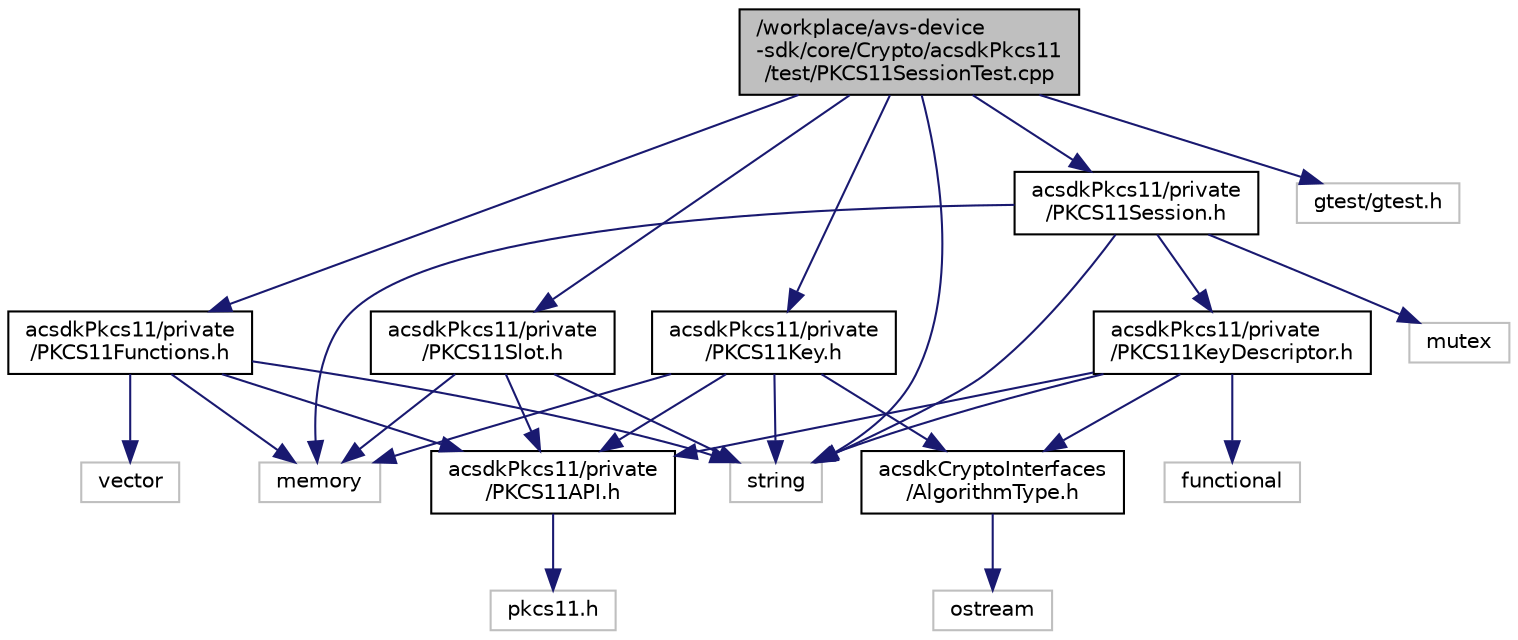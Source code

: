 digraph "/workplace/avs-device-sdk/core/Crypto/acsdkPkcs11/test/PKCS11SessionTest.cpp"
{
 // LATEX_PDF_SIZE
  edge [fontname="Helvetica",fontsize="10",labelfontname="Helvetica",labelfontsize="10"];
  node [fontname="Helvetica",fontsize="10",shape=record];
  Node1 [label="/workplace/avs-device\l-sdk/core/Crypto/acsdkPkcs11\l/test/PKCS11SessionTest.cpp",height=0.2,width=0.4,color="black", fillcolor="grey75", style="filled", fontcolor="black",tooltip=" "];
  Node1 -> Node2 [color="midnightblue",fontsize="10",style="solid",fontname="Helvetica"];
  Node2 [label="string",height=0.2,width=0.4,color="grey75", fillcolor="white", style="filled",tooltip=" "];
  Node1 -> Node3 [color="midnightblue",fontsize="10",style="solid",fontname="Helvetica"];
  Node3 [label="gtest/gtest.h",height=0.2,width=0.4,color="grey75", fillcolor="white", style="filled",tooltip=" "];
  Node1 -> Node4 [color="midnightblue",fontsize="10",style="solid",fontname="Helvetica"];
  Node4 [label="acsdkPkcs11/private\l/PKCS11Functions.h",height=0.2,width=0.4,color="black", fillcolor="white", style="filled",URL="$_p_k_c_s11_functions_8h.html",tooltip=" "];
  Node4 -> Node5 [color="midnightblue",fontsize="10",style="solid",fontname="Helvetica"];
  Node5 [label="memory",height=0.2,width=0.4,color="grey75", fillcolor="white", style="filled",tooltip=" "];
  Node4 -> Node2 [color="midnightblue",fontsize="10",style="solid",fontname="Helvetica"];
  Node4 -> Node6 [color="midnightblue",fontsize="10",style="solid",fontname="Helvetica"];
  Node6 [label="vector",height=0.2,width=0.4,color="grey75", fillcolor="white", style="filled",tooltip=" "];
  Node4 -> Node7 [color="midnightblue",fontsize="10",style="solid",fontname="Helvetica"];
  Node7 [label="acsdkPkcs11/private\l/PKCS11API.h",height=0.2,width=0.4,color="black", fillcolor="white", style="filled",URL="$_p_k_c_s11_a_p_i_8h.html",tooltip=" "];
  Node7 -> Node8 [color="midnightblue",fontsize="10",style="solid",fontname="Helvetica"];
  Node8 [label="pkcs11.h",height=0.2,width=0.4,color="grey75", fillcolor="white", style="filled",tooltip=" "];
  Node1 -> Node9 [color="midnightblue",fontsize="10",style="solid",fontname="Helvetica"];
  Node9 [label="acsdkPkcs11/private\l/PKCS11Slot.h",height=0.2,width=0.4,color="black", fillcolor="white", style="filled",URL="$_p_k_c_s11_slot_8h.html",tooltip=" "];
  Node9 -> Node5 [color="midnightblue",fontsize="10",style="solid",fontname="Helvetica"];
  Node9 -> Node2 [color="midnightblue",fontsize="10",style="solid",fontname="Helvetica"];
  Node9 -> Node7 [color="midnightblue",fontsize="10",style="solid",fontname="Helvetica"];
  Node1 -> Node10 [color="midnightblue",fontsize="10",style="solid",fontname="Helvetica"];
  Node10 [label="acsdkPkcs11/private\l/PKCS11Session.h",height=0.2,width=0.4,color="black", fillcolor="white", style="filled",URL="$_p_k_c_s11_session_8h.html",tooltip=" "];
  Node10 -> Node5 [color="midnightblue",fontsize="10",style="solid",fontname="Helvetica"];
  Node10 -> Node11 [color="midnightblue",fontsize="10",style="solid",fontname="Helvetica"];
  Node11 [label="mutex",height=0.2,width=0.4,color="grey75", fillcolor="white", style="filled",tooltip=" "];
  Node10 -> Node2 [color="midnightblue",fontsize="10",style="solid",fontname="Helvetica"];
  Node10 -> Node12 [color="midnightblue",fontsize="10",style="solid",fontname="Helvetica"];
  Node12 [label="acsdkPkcs11/private\l/PKCS11KeyDescriptor.h",height=0.2,width=0.4,color="black", fillcolor="white", style="filled",URL="$_p_k_c_s11_key_descriptor_8h.html",tooltip=" "];
  Node12 -> Node13 [color="midnightblue",fontsize="10",style="solid",fontname="Helvetica"];
  Node13 [label="functional",height=0.2,width=0.4,color="grey75", fillcolor="white", style="filled",tooltip=" "];
  Node12 -> Node2 [color="midnightblue",fontsize="10",style="solid",fontname="Helvetica"];
  Node12 -> Node14 [color="midnightblue",fontsize="10",style="solid",fontname="Helvetica"];
  Node14 [label="acsdkCryptoInterfaces\l/AlgorithmType.h",height=0.2,width=0.4,color="black", fillcolor="white", style="filled",URL="$_algorithm_type_8h.html",tooltip=" "];
  Node14 -> Node15 [color="midnightblue",fontsize="10",style="solid",fontname="Helvetica"];
  Node15 [label="ostream",height=0.2,width=0.4,color="grey75", fillcolor="white", style="filled",tooltip=" "];
  Node12 -> Node7 [color="midnightblue",fontsize="10",style="solid",fontname="Helvetica"];
  Node1 -> Node16 [color="midnightblue",fontsize="10",style="solid",fontname="Helvetica"];
  Node16 [label="acsdkPkcs11/private\l/PKCS11Key.h",height=0.2,width=0.4,color="black", fillcolor="white", style="filled",URL="$_p_k_c_s11_key_8h.html",tooltip=" "];
  Node16 -> Node5 [color="midnightblue",fontsize="10",style="solid",fontname="Helvetica"];
  Node16 -> Node2 [color="midnightblue",fontsize="10",style="solid",fontname="Helvetica"];
  Node16 -> Node14 [color="midnightblue",fontsize="10",style="solid",fontname="Helvetica"];
  Node16 -> Node7 [color="midnightblue",fontsize="10",style="solid",fontname="Helvetica"];
}
